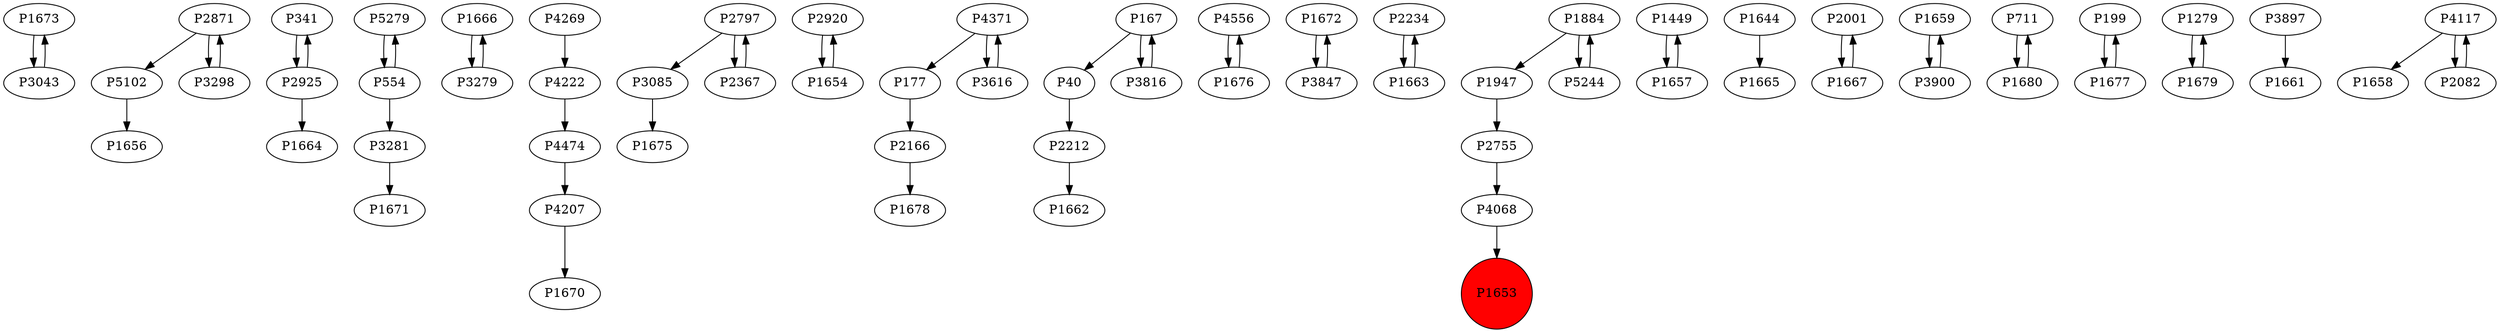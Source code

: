 digraph {
	P1673 -> P3043
	P5102 -> P1656
	P341 -> P2925
	P2871 -> P5102
	P5279 -> P554
	P1666 -> P3279
	P4207 -> P1670
	P3085 -> P1675
	P4474 -> P4207
	P2920 -> P1654
	P4371 -> P177
	P167 -> P40
	P4556 -> P1676
	P1672 -> P3847
	P2234 -> P1663
	P3816 -> P167
	P3298 -> P2871
	P2755 -> P4068
	P3279 -> P1666
	P1449 -> P1657
	P1644 -> P1665
	P1654 -> P2920
	P2001 -> P1667
	P2797 -> P2367
	P1659 -> P3900
	P1676 -> P4556
	P1663 -> P2234
	P177 -> P2166
	P1884 -> P1947
	P711 -> P1680
	P4371 -> P3616
	P199 -> P1677
	P2367 -> P2797
	P2212 -> P1662
	P3281 -> P1671
	P167 -> P3816
	P4269 -> P4222
	P554 -> P3281
	P1279 -> P1679
	P1680 -> P711
	P3900 -> P1659
	P3897 -> P1661
	P1679 -> P1279
	P1677 -> P199
	P1947 -> P2755
	P2925 -> P341
	P4068 -> P1653
	P3616 -> P4371
	P1884 -> P5244
	P2871 -> P3298
	P2797 -> P3085
	P4117 -> P1658
	P4222 -> P4474
	P40 -> P2212
	P1657 -> P1449
	P3847 -> P1672
	P554 -> P5279
	P1667 -> P2001
	P2925 -> P1664
	P2166 -> P1678
	P2082 -> P4117
	P3043 -> P1673
	P4117 -> P2082
	P5244 -> P1884
	P1653 [shape=circle]
	P1653 [style=filled]
	P1653 [fillcolor=red]
}